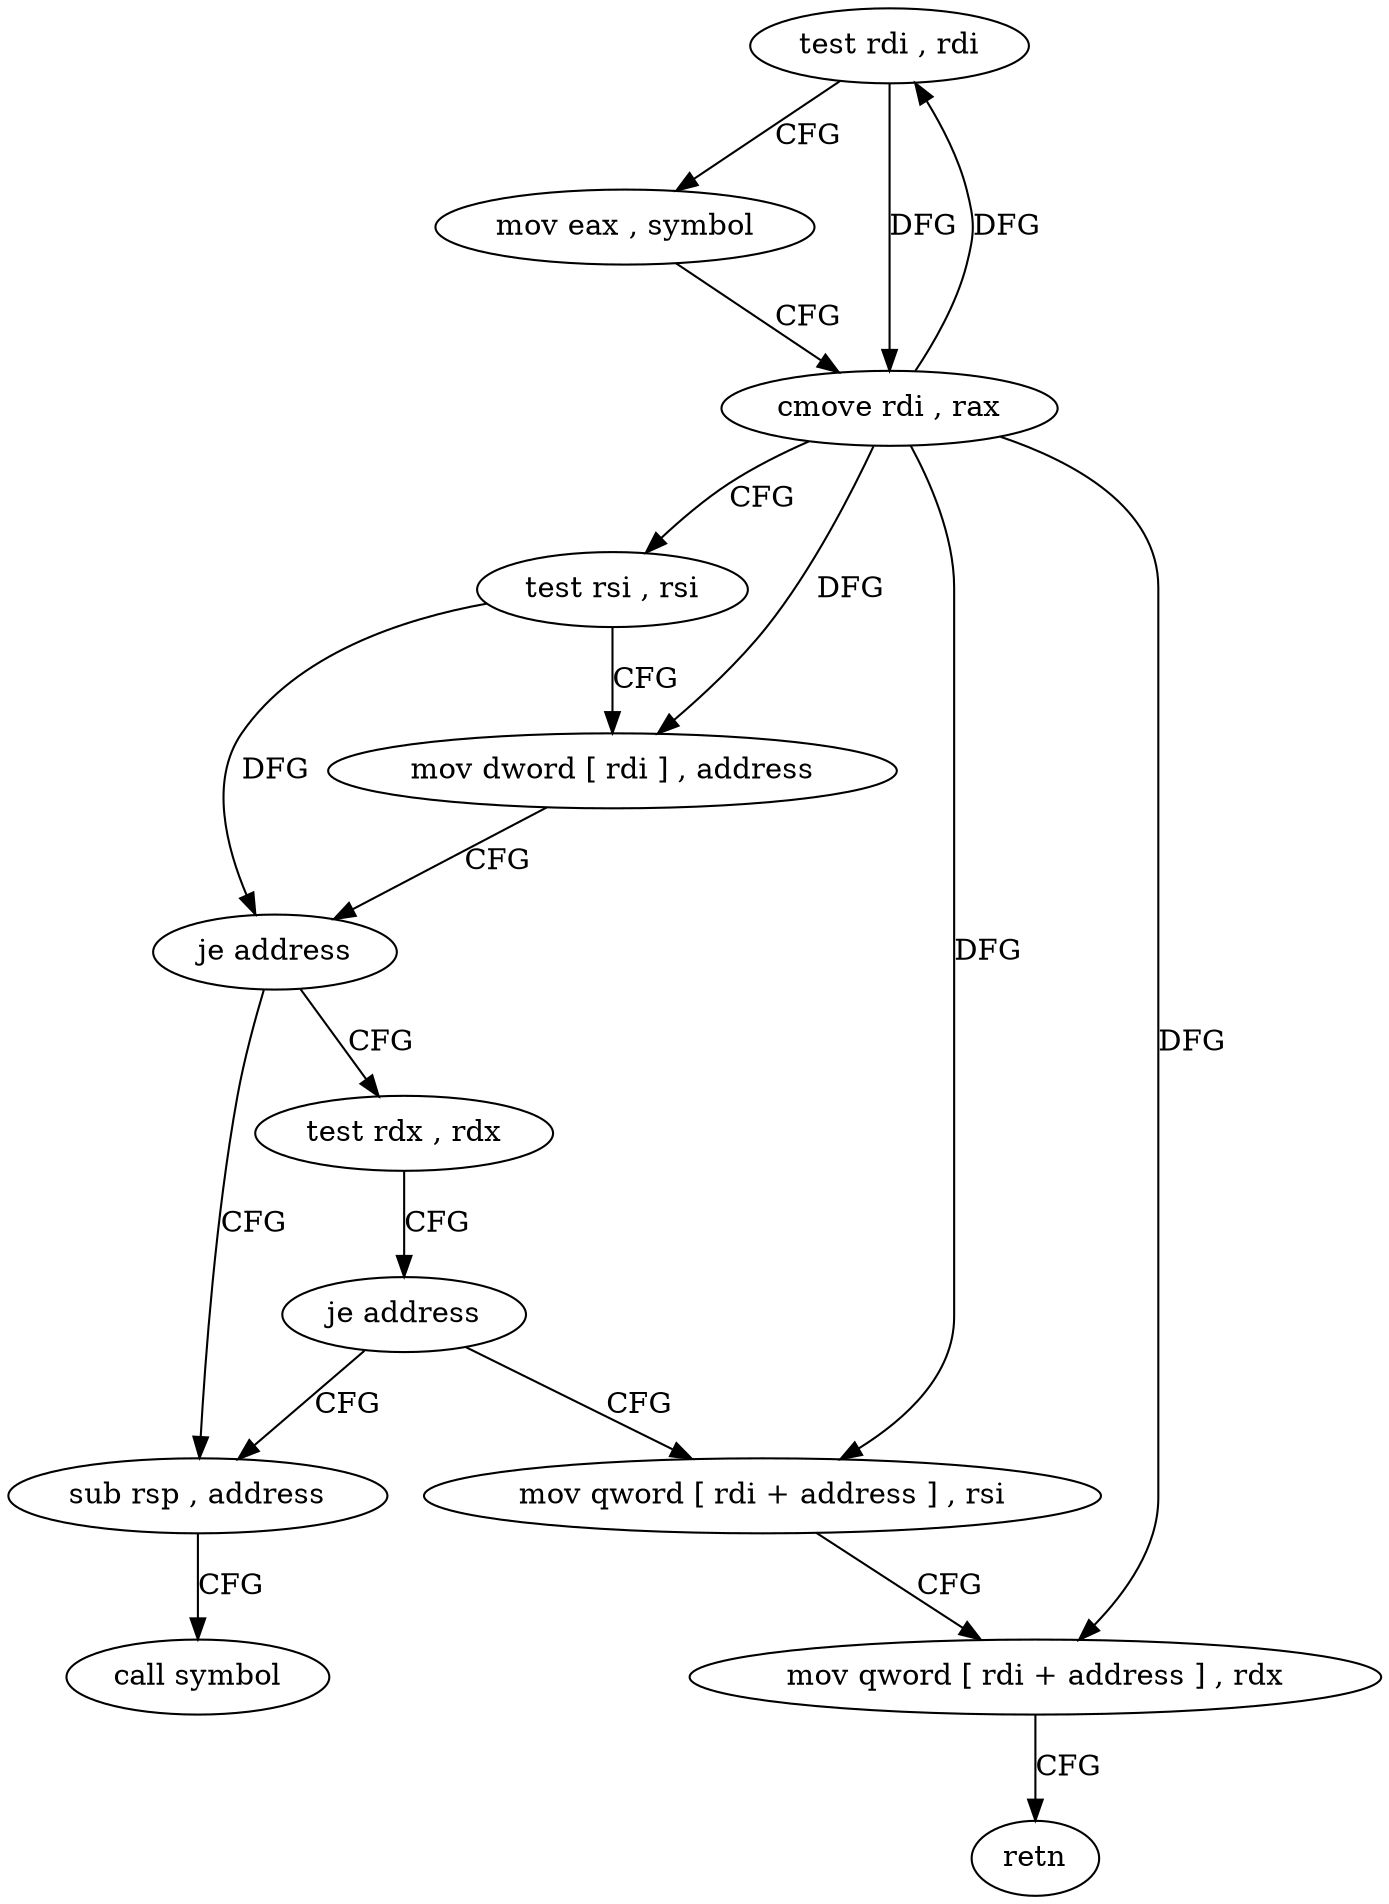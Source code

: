 digraph "func" {
"4319728" [label = "test rdi , rdi" ]
"4319731" [label = "mov eax , symbol" ]
"4319736" [label = "cmove rdi , rax" ]
"4319740" [label = "test rsi , rsi" ]
"4319743" [label = "mov dword [ rdi ] , address" ]
"4319749" [label = "je address" ]
"4319765" [label = "sub rsp , address" ]
"4319751" [label = "test rdx , rdx" ]
"4319769" [label = "call symbol" ]
"4319754" [label = "je address" ]
"4319756" [label = "mov qword [ rdi + address ] , rsi" ]
"4319760" [label = "mov qword [ rdi + address ] , rdx" ]
"4319764" [label = "retn" ]
"4319728" -> "4319731" [ label = "CFG" ]
"4319728" -> "4319736" [ label = "DFG" ]
"4319731" -> "4319736" [ label = "CFG" ]
"4319736" -> "4319740" [ label = "CFG" ]
"4319736" -> "4319728" [ label = "DFG" ]
"4319736" -> "4319743" [ label = "DFG" ]
"4319736" -> "4319756" [ label = "DFG" ]
"4319736" -> "4319760" [ label = "DFG" ]
"4319740" -> "4319743" [ label = "CFG" ]
"4319740" -> "4319749" [ label = "DFG" ]
"4319743" -> "4319749" [ label = "CFG" ]
"4319749" -> "4319765" [ label = "CFG" ]
"4319749" -> "4319751" [ label = "CFG" ]
"4319765" -> "4319769" [ label = "CFG" ]
"4319751" -> "4319754" [ label = "CFG" ]
"4319754" -> "4319765" [ label = "CFG" ]
"4319754" -> "4319756" [ label = "CFG" ]
"4319756" -> "4319760" [ label = "CFG" ]
"4319760" -> "4319764" [ label = "CFG" ]
}
